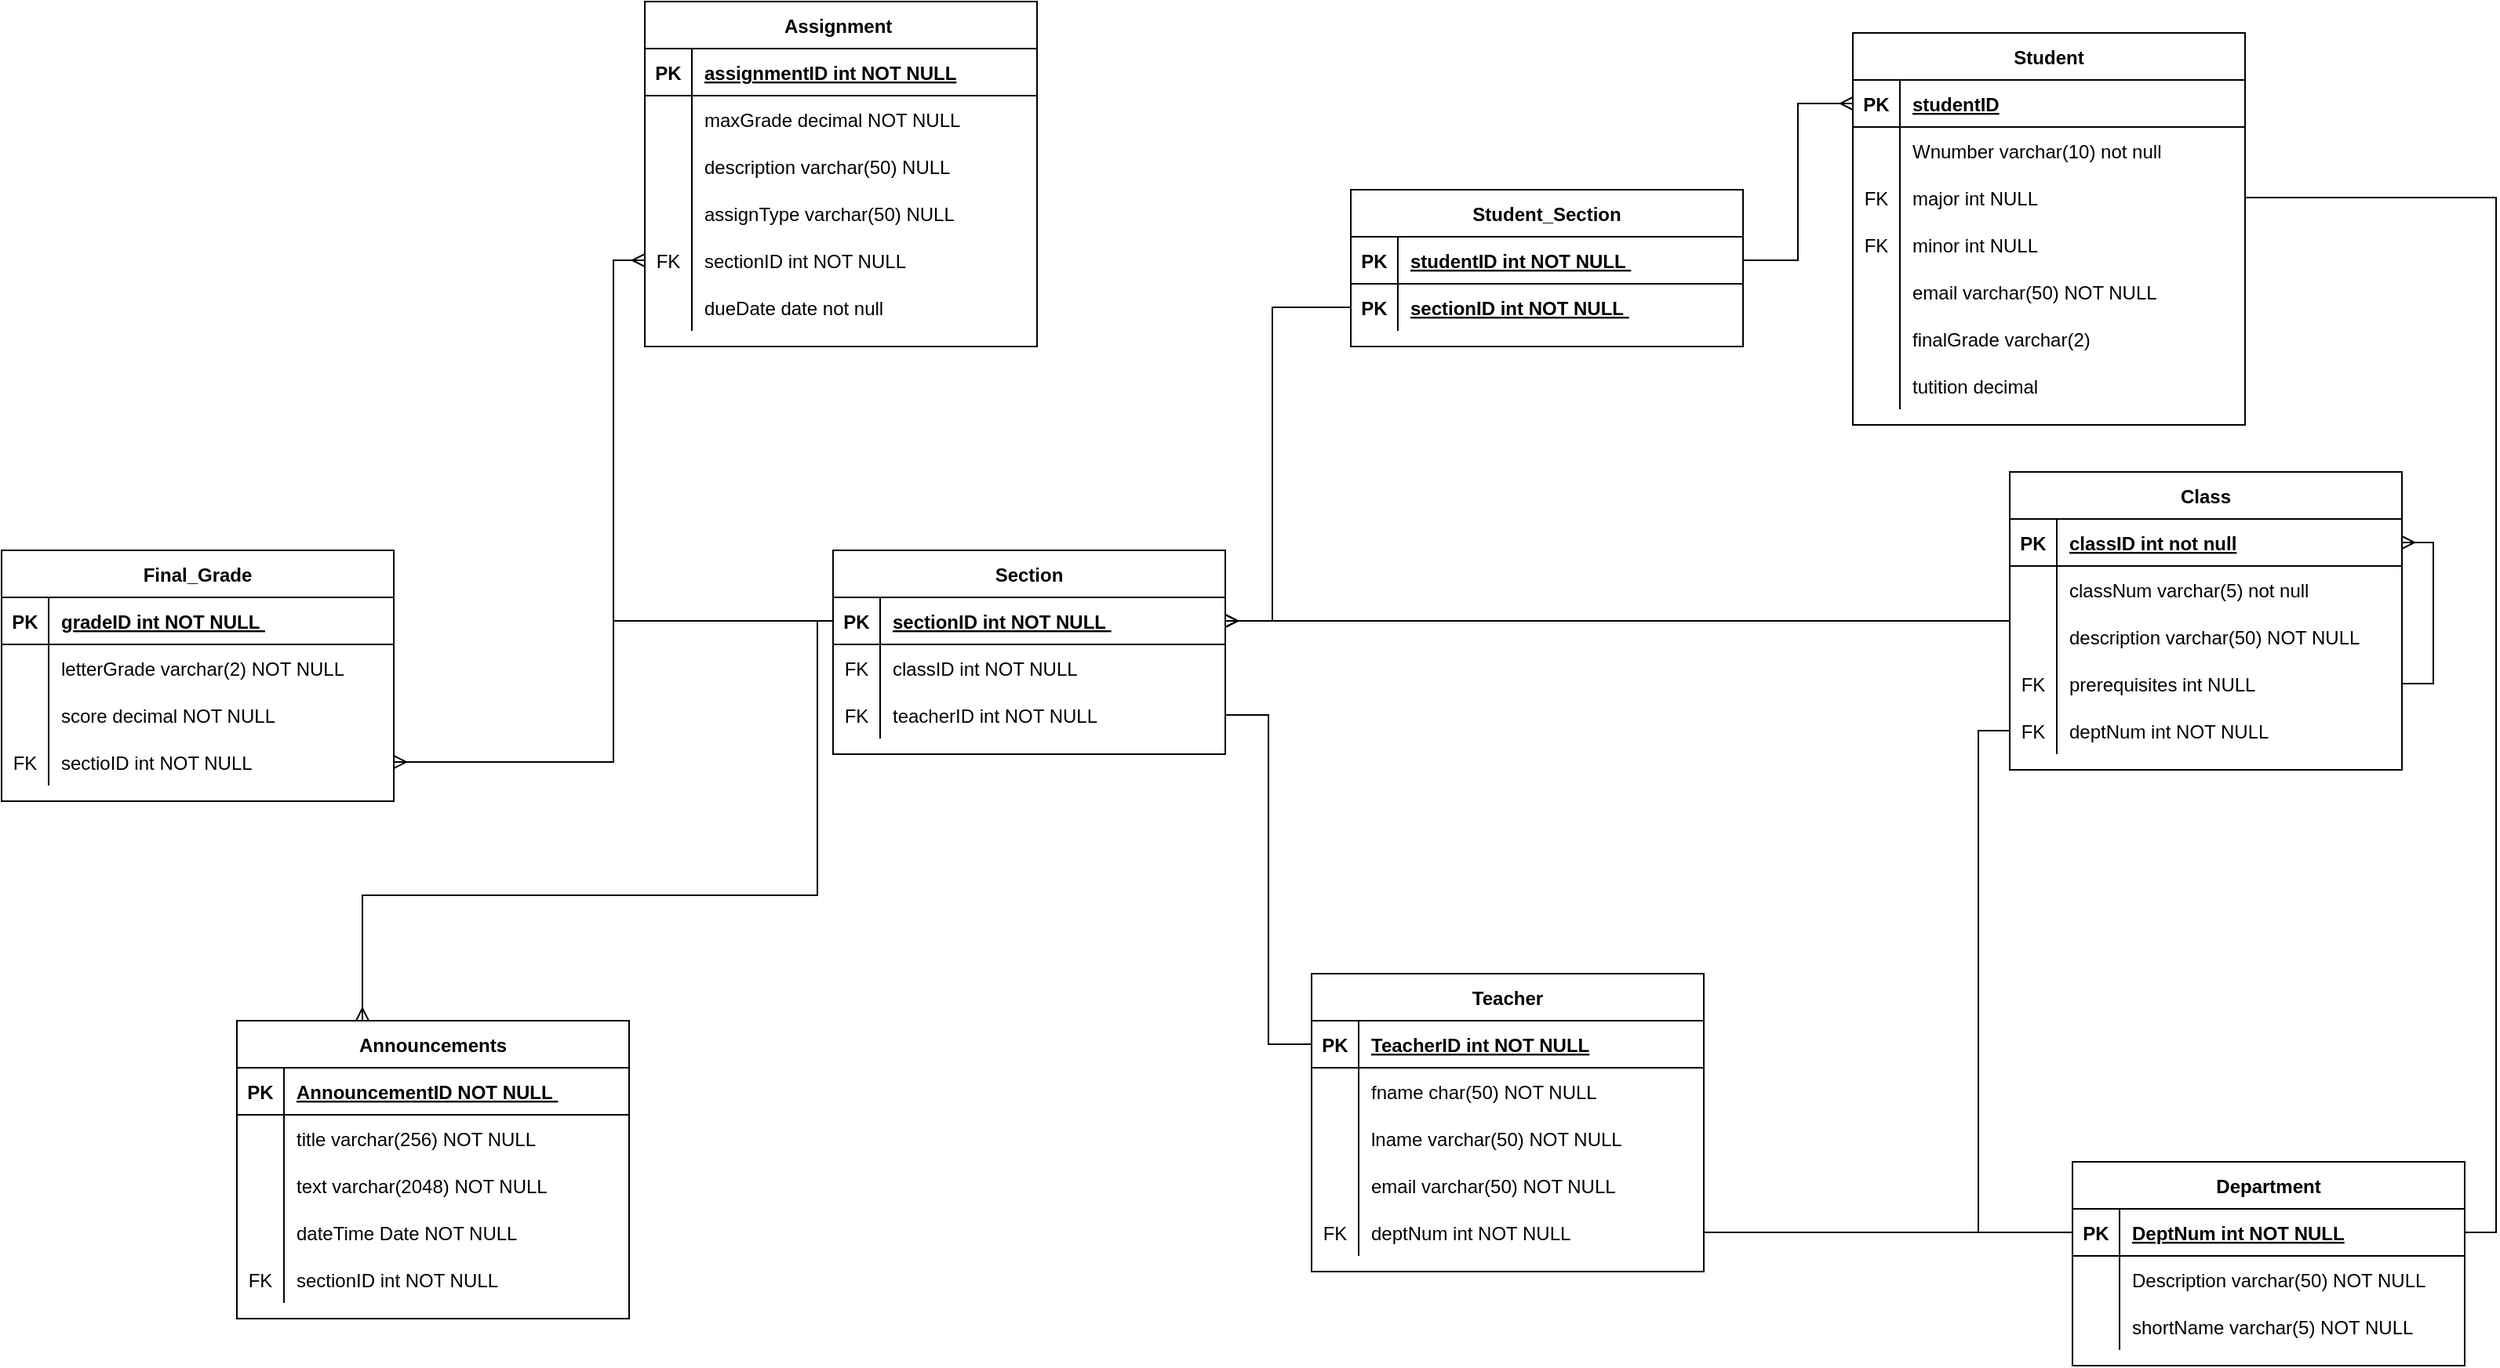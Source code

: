 <mxfile version="14.4.4" type="github">
  <diagram id="R2lEEEUBdFMjLlhIrx00" name="Page-1">
    <mxGraphModel dx="226" dy="572" grid="1" gridSize="10" guides="1" tooltips="1" connect="1" arrows="1" fold="1" page="1" pageScale="1" pageWidth="850" pageHeight="1100" math="0" shadow="0" extFonts="Permanent Marker^https://fonts.googleapis.com/css?family=Permanent+Marker">
      <root>
        <mxCell id="0" />
        <mxCell id="1" parent="0" />
        <mxCell id="C-vyLk0tnHw3VtMMgP7b-23" value="Department" style="shape=table;startSize=30;container=1;collapsible=1;childLayout=tableLayout;fixedRows=1;rowLines=0;fontStyle=1;align=center;resizeLast=1;" parent="1" vertex="1">
          <mxGeometry x="2220" y="820" width="250" height="130" as="geometry">
            <mxRectangle x="120" y="120" width="100" height="30" as="alternateBounds" />
          </mxGeometry>
        </mxCell>
        <mxCell id="C-vyLk0tnHw3VtMMgP7b-24" value="" style="shape=partialRectangle;collapsible=0;dropTarget=0;pointerEvents=0;fillColor=none;points=[[0,0.5],[1,0.5]];portConstraint=eastwest;top=0;left=0;right=0;bottom=1;" parent="C-vyLk0tnHw3VtMMgP7b-23" vertex="1">
          <mxGeometry y="30" width="250" height="30" as="geometry" />
        </mxCell>
        <mxCell id="C-vyLk0tnHw3VtMMgP7b-25" value="PK" style="shape=partialRectangle;overflow=hidden;connectable=0;fillColor=none;top=0;left=0;bottom=0;right=0;fontStyle=1;" parent="C-vyLk0tnHw3VtMMgP7b-24" vertex="1">
          <mxGeometry width="30" height="30" as="geometry" />
        </mxCell>
        <mxCell id="C-vyLk0tnHw3VtMMgP7b-26" value="DeptNum int NOT NULL " style="shape=partialRectangle;overflow=hidden;connectable=0;fillColor=none;top=0;left=0;bottom=0;right=0;align=left;spacingLeft=6;fontStyle=5;" parent="C-vyLk0tnHw3VtMMgP7b-24" vertex="1">
          <mxGeometry x="30" width="220" height="30" as="geometry" />
        </mxCell>
        <mxCell id="C-vyLk0tnHw3VtMMgP7b-27" value="" style="shape=partialRectangle;collapsible=0;dropTarget=0;pointerEvents=0;fillColor=none;points=[[0,0.5],[1,0.5]];portConstraint=eastwest;top=0;left=0;right=0;bottom=0;" parent="C-vyLk0tnHw3VtMMgP7b-23" vertex="1">
          <mxGeometry y="60" width="250" height="30" as="geometry" />
        </mxCell>
        <mxCell id="C-vyLk0tnHw3VtMMgP7b-28" value="" style="shape=partialRectangle;overflow=hidden;connectable=0;fillColor=none;top=0;left=0;bottom=0;right=0;" parent="C-vyLk0tnHw3VtMMgP7b-27" vertex="1">
          <mxGeometry width="30" height="30" as="geometry" />
        </mxCell>
        <mxCell id="C-vyLk0tnHw3VtMMgP7b-29" value="Description varchar(50) NOT NULL" style="shape=partialRectangle;overflow=hidden;connectable=0;fillColor=none;top=0;left=0;bottom=0;right=0;align=left;spacingLeft=6;" parent="C-vyLk0tnHw3VtMMgP7b-27" vertex="1">
          <mxGeometry x="30" width="220" height="30" as="geometry" />
        </mxCell>
        <mxCell id="4STDpvnYuesSIdatNJ0e-102" style="shape=partialRectangle;collapsible=0;dropTarget=0;pointerEvents=0;fillColor=none;points=[[0,0.5],[1,0.5]];portConstraint=eastwest;top=0;left=0;right=0;bottom=0;" parent="C-vyLk0tnHw3VtMMgP7b-23" vertex="1">
          <mxGeometry y="90" width="250" height="30" as="geometry" />
        </mxCell>
        <mxCell id="4STDpvnYuesSIdatNJ0e-103" style="shape=partialRectangle;overflow=hidden;connectable=0;fillColor=none;top=0;left=0;bottom=0;right=0;" parent="4STDpvnYuesSIdatNJ0e-102" vertex="1">
          <mxGeometry width="30" height="30" as="geometry" />
        </mxCell>
        <mxCell id="4STDpvnYuesSIdatNJ0e-104" value="shortName varchar(5) NOT NULL" style="shape=partialRectangle;overflow=hidden;connectable=0;fillColor=none;top=0;left=0;bottom=0;right=0;align=left;spacingLeft=6;" parent="4STDpvnYuesSIdatNJ0e-102" vertex="1">
          <mxGeometry x="30" width="220" height="30" as="geometry" />
        </mxCell>
        <mxCell id="4STDpvnYuesSIdatNJ0e-1" value="Teacher" style="shape=table;startSize=30;container=1;collapsible=1;childLayout=tableLayout;fixedRows=1;rowLines=0;fontStyle=1;align=center;resizeLast=1;" parent="1" vertex="1">
          <mxGeometry x="1735" y="700" width="250" height="190" as="geometry">
            <mxRectangle x="120" y="120" width="100" height="30" as="alternateBounds" />
          </mxGeometry>
        </mxCell>
        <mxCell id="4STDpvnYuesSIdatNJ0e-2" value="" style="shape=partialRectangle;collapsible=0;dropTarget=0;pointerEvents=0;fillColor=none;points=[[0,0.5],[1,0.5]];portConstraint=eastwest;top=0;left=0;right=0;bottom=1;" parent="4STDpvnYuesSIdatNJ0e-1" vertex="1">
          <mxGeometry y="30" width="250" height="30" as="geometry" />
        </mxCell>
        <mxCell id="4STDpvnYuesSIdatNJ0e-3" value="PK" style="shape=partialRectangle;overflow=hidden;connectable=0;fillColor=none;top=0;left=0;bottom=0;right=0;fontStyle=1;" parent="4STDpvnYuesSIdatNJ0e-2" vertex="1">
          <mxGeometry width="30" height="30" as="geometry" />
        </mxCell>
        <mxCell id="4STDpvnYuesSIdatNJ0e-4" value="TeacherID int NOT NULL " style="shape=partialRectangle;overflow=hidden;connectable=0;fillColor=none;top=0;left=0;bottom=0;right=0;align=left;spacingLeft=6;fontStyle=5;" parent="4STDpvnYuesSIdatNJ0e-2" vertex="1">
          <mxGeometry x="30" width="220" height="30" as="geometry" />
        </mxCell>
        <mxCell id="4STDpvnYuesSIdatNJ0e-5" value="" style="shape=partialRectangle;collapsible=0;dropTarget=0;pointerEvents=0;fillColor=none;points=[[0,0.5],[1,0.5]];portConstraint=eastwest;top=0;left=0;right=0;bottom=0;" parent="4STDpvnYuesSIdatNJ0e-1" vertex="1">
          <mxGeometry y="60" width="250" height="30" as="geometry" />
        </mxCell>
        <mxCell id="4STDpvnYuesSIdatNJ0e-6" value="" style="shape=partialRectangle;overflow=hidden;connectable=0;fillColor=none;top=0;left=0;bottom=0;right=0;" parent="4STDpvnYuesSIdatNJ0e-5" vertex="1">
          <mxGeometry width="30" height="30" as="geometry" />
        </mxCell>
        <mxCell id="4STDpvnYuesSIdatNJ0e-7" value="fname char(50) NOT NULL" style="shape=partialRectangle;overflow=hidden;connectable=0;fillColor=none;top=0;left=0;bottom=0;right=0;align=left;spacingLeft=6;" parent="4STDpvnYuesSIdatNJ0e-5" vertex="1">
          <mxGeometry x="30" width="220" height="30" as="geometry" />
        </mxCell>
        <mxCell id="4STDpvnYuesSIdatNJ0e-111" style="shape=partialRectangle;collapsible=0;dropTarget=0;pointerEvents=0;fillColor=none;points=[[0,0.5],[1,0.5]];portConstraint=eastwest;top=0;left=0;right=0;bottom=0;" parent="4STDpvnYuesSIdatNJ0e-1" vertex="1">
          <mxGeometry y="90" width="250" height="30" as="geometry" />
        </mxCell>
        <mxCell id="4STDpvnYuesSIdatNJ0e-112" style="shape=partialRectangle;overflow=hidden;connectable=0;fillColor=none;top=0;left=0;bottom=0;right=0;" parent="4STDpvnYuesSIdatNJ0e-111" vertex="1">
          <mxGeometry width="30" height="30" as="geometry" />
        </mxCell>
        <mxCell id="4STDpvnYuesSIdatNJ0e-113" value="lname varchar(50) NOT NULL " style="shape=partialRectangle;overflow=hidden;connectable=0;fillColor=none;top=0;left=0;bottom=0;right=0;align=left;spacingLeft=6;" parent="4STDpvnYuesSIdatNJ0e-111" vertex="1">
          <mxGeometry x="30" width="220" height="30" as="geometry" />
        </mxCell>
        <mxCell id="4STDpvnYuesSIdatNJ0e-117" style="shape=partialRectangle;collapsible=0;dropTarget=0;pointerEvents=0;fillColor=none;points=[[0,0.5],[1,0.5]];portConstraint=eastwest;top=0;left=0;right=0;bottom=0;" parent="4STDpvnYuesSIdatNJ0e-1" vertex="1">
          <mxGeometry y="120" width="250" height="30" as="geometry" />
        </mxCell>
        <mxCell id="4STDpvnYuesSIdatNJ0e-118" style="shape=partialRectangle;overflow=hidden;connectable=0;fillColor=none;top=0;left=0;bottom=0;right=0;" parent="4STDpvnYuesSIdatNJ0e-117" vertex="1">
          <mxGeometry width="30" height="30" as="geometry" />
        </mxCell>
        <mxCell id="4STDpvnYuesSIdatNJ0e-119" value="email varchar(50) NOT NULL " style="shape=partialRectangle;overflow=hidden;connectable=0;fillColor=none;top=0;left=0;bottom=0;right=0;align=left;spacingLeft=6;" parent="4STDpvnYuesSIdatNJ0e-117" vertex="1">
          <mxGeometry x="30" width="220" height="30" as="geometry" />
        </mxCell>
        <mxCell id="4STDpvnYuesSIdatNJ0e-179" style="shape=partialRectangle;collapsible=0;dropTarget=0;pointerEvents=0;fillColor=none;points=[[0,0.5],[1,0.5]];portConstraint=eastwest;top=0;left=0;right=0;bottom=0;" parent="4STDpvnYuesSIdatNJ0e-1" vertex="1">
          <mxGeometry y="150" width="250" height="30" as="geometry" />
        </mxCell>
        <mxCell id="4STDpvnYuesSIdatNJ0e-180" value="FK" style="shape=partialRectangle;overflow=hidden;connectable=0;fillColor=none;top=0;left=0;bottom=0;right=0;" parent="4STDpvnYuesSIdatNJ0e-179" vertex="1">
          <mxGeometry width="30" height="30" as="geometry" />
        </mxCell>
        <mxCell id="4STDpvnYuesSIdatNJ0e-181" value="deptNum int NOT NULL " style="shape=partialRectangle;overflow=hidden;connectable=0;fillColor=none;top=0;left=0;bottom=0;right=0;align=left;spacingLeft=6;" parent="4STDpvnYuesSIdatNJ0e-179" vertex="1">
          <mxGeometry x="30" width="220" height="30" as="geometry" />
        </mxCell>
        <mxCell id="4STDpvnYuesSIdatNJ0e-29" value="Assignment " style="shape=table;startSize=30;container=1;collapsible=1;childLayout=tableLayout;fixedRows=1;rowLines=0;fontStyle=1;align=center;resizeLast=1;" parent="1" vertex="1">
          <mxGeometry x="1310" y="80" width="250" height="220" as="geometry">
            <mxRectangle x="120" y="120" width="100" height="30" as="alternateBounds" />
          </mxGeometry>
        </mxCell>
        <mxCell id="4STDpvnYuesSIdatNJ0e-30" value="" style="shape=partialRectangle;collapsible=0;dropTarget=0;pointerEvents=0;fillColor=none;points=[[0,0.5],[1,0.5]];portConstraint=eastwest;top=0;left=0;right=0;bottom=1;" parent="4STDpvnYuesSIdatNJ0e-29" vertex="1">
          <mxGeometry y="30" width="250" height="30" as="geometry" />
        </mxCell>
        <mxCell id="4STDpvnYuesSIdatNJ0e-31" value="PK" style="shape=partialRectangle;overflow=hidden;connectable=0;fillColor=none;top=0;left=0;bottom=0;right=0;fontStyle=1;" parent="4STDpvnYuesSIdatNJ0e-30" vertex="1">
          <mxGeometry width="30" height="30" as="geometry" />
        </mxCell>
        <mxCell id="4STDpvnYuesSIdatNJ0e-32" value="assignmentID int NOT NULL " style="shape=partialRectangle;overflow=hidden;connectable=0;fillColor=none;top=0;left=0;bottom=0;right=0;align=left;spacingLeft=6;fontStyle=5;" parent="4STDpvnYuesSIdatNJ0e-30" vertex="1">
          <mxGeometry x="30" width="220" height="30" as="geometry" />
        </mxCell>
        <mxCell id="4STDpvnYuesSIdatNJ0e-33" value="" style="shape=partialRectangle;collapsible=0;dropTarget=0;pointerEvents=0;fillColor=none;points=[[0,0.5],[1,0.5]];portConstraint=eastwest;top=0;left=0;right=0;bottom=0;" parent="4STDpvnYuesSIdatNJ0e-29" vertex="1">
          <mxGeometry y="60" width="250" height="30" as="geometry" />
        </mxCell>
        <mxCell id="4STDpvnYuesSIdatNJ0e-34" value="" style="shape=partialRectangle;overflow=hidden;connectable=0;fillColor=none;top=0;left=0;bottom=0;right=0;" parent="4STDpvnYuesSIdatNJ0e-33" vertex="1">
          <mxGeometry width="30" height="30" as="geometry" />
        </mxCell>
        <mxCell id="4STDpvnYuesSIdatNJ0e-35" value="maxGrade decimal NOT NULL " style="shape=partialRectangle;overflow=hidden;connectable=0;fillColor=none;top=0;left=0;bottom=0;right=0;align=left;spacingLeft=6;" parent="4STDpvnYuesSIdatNJ0e-33" vertex="1">
          <mxGeometry x="30" width="220" height="30" as="geometry" />
        </mxCell>
        <mxCell id="4STDpvnYuesSIdatNJ0e-129" style="shape=partialRectangle;collapsible=0;dropTarget=0;pointerEvents=0;fillColor=none;points=[[0,0.5],[1,0.5]];portConstraint=eastwest;top=0;left=0;right=0;bottom=0;" parent="4STDpvnYuesSIdatNJ0e-29" vertex="1">
          <mxGeometry y="90" width="250" height="30" as="geometry" />
        </mxCell>
        <mxCell id="4STDpvnYuesSIdatNJ0e-130" style="shape=partialRectangle;overflow=hidden;connectable=0;fillColor=none;top=0;left=0;bottom=0;right=0;" parent="4STDpvnYuesSIdatNJ0e-129" vertex="1">
          <mxGeometry width="30" height="30" as="geometry" />
        </mxCell>
        <mxCell id="4STDpvnYuesSIdatNJ0e-131" value="description varchar(50) NULL " style="shape=partialRectangle;overflow=hidden;connectable=0;fillColor=none;top=0;left=0;bottom=0;right=0;align=left;spacingLeft=6;" parent="4STDpvnYuesSIdatNJ0e-129" vertex="1">
          <mxGeometry x="30" width="220" height="30" as="geometry" />
        </mxCell>
        <mxCell id="4STDpvnYuesSIdatNJ0e-132" style="shape=partialRectangle;collapsible=0;dropTarget=0;pointerEvents=0;fillColor=none;points=[[0,0.5],[1,0.5]];portConstraint=eastwest;top=0;left=0;right=0;bottom=0;" parent="4STDpvnYuesSIdatNJ0e-29" vertex="1">
          <mxGeometry y="120" width="250" height="30" as="geometry" />
        </mxCell>
        <mxCell id="4STDpvnYuesSIdatNJ0e-133" style="shape=partialRectangle;overflow=hidden;connectable=0;fillColor=none;top=0;left=0;bottom=0;right=0;" parent="4STDpvnYuesSIdatNJ0e-132" vertex="1">
          <mxGeometry width="30" height="30" as="geometry" />
        </mxCell>
        <mxCell id="4STDpvnYuesSIdatNJ0e-134" value="assignType varchar(50) NULL " style="shape=partialRectangle;overflow=hidden;connectable=0;fillColor=none;top=0;left=0;bottom=0;right=0;align=left;spacingLeft=6;" parent="4STDpvnYuesSIdatNJ0e-132" vertex="1">
          <mxGeometry x="30" width="220" height="30" as="geometry" />
        </mxCell>
        <mxCell id="4STDpvnYuesSIdatNJ0e-135" style="shape=partialRectangle;collapsible=0;dropTarget=0;pointerEvents=0;fillColor=none;points=[[0,0.5],[1,0.5]];portConstraint=eastwest;top=0;left=0;right=0;bottom=0;" parent="4STDpvnYuesSIdatNJ0e-29" vertex="1">
          <mxGeometry y="150" width="250" height="30" as="geometry" />
        </mxCell>
        <mxCell id="4STDpvnYuesSIdatNJ0e-136" value="FK" style="shape=partialRectangle;overflow=hidden;connectable=0;fillColor=none;top=0;left=0;bottom=0;right=0;" parent="4STDpvnYuesSIdatNJ0e-135" vertex="1">
          <mxGeometry width="30" height="30" as="geometry" />
        </mxCell>
        <mxCell id="4STDpvnYuesSIdatNJ0e-137" value="sectionID int NOT NULL " style="shape=partialRectangle;overflow=hidden;connectable=0;fillColor=none;top=0;left=0;bottom=0;right=0;align=left;spacingLeft=6;" parent="4STDpvnYuesSIdatNJ0e-135" vertex="1">
          <mxGeometry x="30" width="220" height="30" as="geometry" />
        </mxCell>
        <mxCell id="JnqXcpnxxHMMwUKGUDRO-2" value="" style="shape=partialRectangle;collapsible=0;dropTarget=0;pointerEvents=0;fillColor=none;top=0;left=0;bottom=0;right=0;points=[[0,0.5],[1,0.5]];portConstraint=eastwest;" vertex="1" parent="4STDpvnYuesSIdatNJ0e-29">
          <mxGeometry y="180" width="250" height="30" as="geometry" />
        </mxCell>
        <mxCell id="JnqXcpnxxHMMwUKGUDRO-3" value="" style="shape=partialRectangle;connectable=0;fillColor=none;top=0;left=0;bottom=0;right=0;editable=1;overflow=hidden;" vertex="1" parent="JnqXcpnxxHMMwUKGUDRO-2">
          <mxGeometry width="30" height="30" as="geometry" />
        </mxCell>
        <mxCell id="JnqXcpnxxHMMwUKGUDRO-4" value="dueDate date not null" style="shape=partialRectangle;connectable=0;fillColor=none;top=0;left=0;bottom=0;right=0;align=left;spacingLeft=6;overflow=hidden;" vertex="1" parent="JnqXcpnxxHMMwUKGUDRO-2">
          <mxGeometry x="30" width="220" height="30" as="geometry" />
        </mxCell>
        <mxCell id="4STDpvnYuesSIdatNJ0e-43" value="Final_Grade" style="shape=table;startSize=30;container=1;collapsible=1;childLayout=tableLayout;fixedRows=1;rowLines=0;fontStyle=1;align=center;resizeLast=1;" parent="1" vertex="1">
          <mxGeometry x="900" y="430" width="250" height="160" as="geometry">
            <mxRectangle x="120" y="120" width="100" height="30" as="alternateBounds" />
          </mxGeometry>
        </mxCell>
        <mxCell id="4STDpvnYuesSIdatNJ0e-44" value="" style="shape=partialRectangle;collapsible=0;dropTarget=0;pointerEvents=0;fillColor=none;points=[[0,0.5],[1,0.5]];portConstraint=eastwest;top=0;left=0;right=0;bottom=1;" parent="4STDpvnYuesSIdatNJ0e-43" vertex="1">
          <mxGeometry y="30" width="250" height="30" as="geometry" />
        </mxCell>
        <mxCell id="4STDpvnYuesSIdatNJ0e-45" value="PK" style="shape=partialRectangle;overflow=hidden;connectable=0;fillColor=none;top=0;left=0;bottom=0;right=0;fontStyle=1;" parent="4STDpvnYuesSIdatNJ0e-44" vertex="1">
          <mxGeometry width="30" height="30" as="geometry" />
        </mxCell>
        <mxCell id="4STDpvnYuesSIdatNJ0e-46" value="gradeID int NOT NULL " style="shape=partialRectangle;overflow=hidden;connectable=0;fillColor=none;top=0;left=0;bottom=0;right=0;align=left;spacingLeft=6;fontStyle=5;" parent="4STDpvnYuesSIdatNJ0e-44" vertex="1">
          <mxGeometry x="30" width="220" height="30" as="geometry" />
        </mxCell>
        <mxCell id="4STDpvnYuesSIdatNJ0e-47" value="" style="shape=partialRectangle;collapsible=0;dropTarget=0;pointerEvents=0;fillColor=none;points=[[0,0.5],[1,0.5]];portConstraint=eastwest;top=0;left=0;right=0;bottom=0;" parent="4STDpvnYuesSIdatNJ0e-43" vertex="1">
          <mxGeometry y="60" width="250" height="30" as="geometry" />
        </mxCell>
        <mxCell id="4STDpvnYuesSIdatNJ0e-48" value="" style="shape=partialRectangle;overflow=hidden;connectable=0;fillColor=none;top=0;left=0;bottom=0;right=0;" parent="4STDpvnYuesSIdatNJ0e-47" vertex="1">
          <mxGeometry width="30" height="30" as="geometry" />
        </mxCell>
        <mxCell id="4STDpvnYuesSIdatNJ0e-49" value="letterGrade varchar(2) NOT NULL " style="shape=partialRectangle;overflow=hidden;connectable=0;fillColor=none;top=0;left=0;bottom=0;right=0;align=left;spacingLeft=6;" parent="4STDpvnYuesSIdatNJ0e-47" vertex="1">
          <mxGeometry x="30" width="220" height="30" as="geometry" />
        </mxCell>
        <mxCell id="4STDpvnYuesSIdatNJ0e-144" style="shape=partialRectangle;collapsible=0;dropTarget=0;pointerEvents=0;fillColor=none;points=[[0,0.5],[1,0.5]];portConstraint=eastwest;top=0;left=0;right=0;bottom=0;" parent="4STDpvnYuesSIdatNJ0e-43" vertex="1">
          <mxGeometry y="90" width="250" height="30" as="geometry" />
        </mxCell>
        <mxCell id="4STDpvnYuesSIdatNJ0e-145" style="shape=partialRectangle;overflow=hidden;connectable=0;fillColor=none;top=0;left=0;bottom=0;right=0;" parent="4STDpvnYuesSIdatNJ0e-144" vertex="1">
          <mxGeometry width="30" height="30" as="geometry" />
        </mxCell>
        <mxCell id="4STDpvnYuesSIdatNJ0e-146" value="score decimal NOT NULL  " style="shape=partialRectangle;overflow=hidden;connectable=0;fillColor=none;top=0;left=0;bottom=0;right=0;align=left;spacingLeft=6;" parent="4STDpvnYuesSIdatNJ0e-144" vertex="1">
          <mxGeometry x="30" width="220" height="30" as="geometry" />
        </mxCell>
        <mxCell id="4STDpvnYuesSIdatNJ0e-147" style="shape=partialRectangle;collapsible=0;dropTarget=0;pointerEvents=0;fillColor=none;points=[[0,0.5],[1,0.5]];portConstraint=eastwest;top=0;left=0;right=0;bottom=0;" parent="4STDpvnYuesSIdatNJ0e-43" vertex="1">
          <mxGeometry y="120" width="250" height="30" as="geometry" />
        </mxCell>
        <mxCell id="4STDpvnYuesSIdatNJ0e-148" value="FK" style="shape=partialRectangle;overflow=hidden;connectable=0;fillColor=none;top=0;left=0;bottom=0;right=0;" parent="4STDpvnYuesSIdatNJ0e-147" vertex="1">
          <mxGeometry width="30" height="30" as="geometry" />
        </mxCell>
        <mxCell id="4STDpvnYuesSIdatNJ0e-149" value="sectioID int NOT NULL " style="shape=partialRectangle;overflow=hidden;connectable=0;fillColor=none;top=0;left=0;bottom=0;right=0;align=left;spacingLeft=6;" parent="4STDpvnYuesSIdatNJ0e-147" vertex="1">
          <mxGeometry x="30" width="220" height="30" as="geometry" />
        </mxCell>
        <mxCell id="4STDpvnYuesSIdatNJ0e-50" value="Student" style="shape=table;startSize=30;container=1;collapsible=1;childLayout=tableLayout;fixedRows=1;rowLines=0;fontStyle=1;align=center;resizeLast=1;" parent="1" vertex="1">
          <mxGeometry x="2080" y="100" width="250" height="250" as="geometry">
            <mxRectangle x="120" y="120" width="100" height="30" as="alternateBounds" />
          </mxGeometry>
        </mxCell>
        <mxCell id="4STDpvnYuesSIdatNJ0e-51" value="" style="shape=partialRectangle;collapsible=0;dropTarget=0;pointerEvents=0;fillColor=none;points=[[0,0.5],[1,0.5]];portConstraint=eastwest;top=0;left=0;right=0;bottom=1;" parent="4STDpvnYuesSIdatNJ0e-50" vertex="1">
          <mxGeometry y="30" width="250" height="30" as="geometry" />
        </mxCell>
        <mxCell id="4STDpvnYuesSIdatNJ0e-52" value="PK" style="shape=partialRectangle;overflow=hidden;connectable=0;fillColor=none;top=0;left=0;bottom=0;right=0;fontStyle=1;" parent="4STDpvnYuesSIdatNJ0e-51" vertex="1">
          <mxGeometry width="30" height="30" as="geometry" />
        </mxCell>
        <mxCell id="4STDpvnYuesSIdatNJ0e-53" value="studentID" style="shape=partialRectangle;overflow=hidden;connectable=0;fillColor=none;top=0;left=0;bottom=0;right=0;align=left;spacingLeft=6;fontStyle=5;" parent="4STDpvnYuesSIdatNJ0e-51" vertex="1">
          <mxGeometry x="30" width="220" height="30" as="geometry" />
        </mxCell>
        <mxCell id="K5pF1TaF1zu6h_JcugfK-5" value="" style="shape=partialRectangle;collapsible=0;dropTarget=0;pointerEvents=0;fillColor=none;top=0;left=0;bottom=0;right=0;points=[[0,0.5],[1,0.5]];portConstraint=eastwest;" parent="4STDpvnYuesSIdatNJ0e-50" vertex="1">
          <mxGeometry y="60" width="250" height="30" as="geometry" />
        </mxCell>
        <mxCell id="K5pF1TaF1zu6h_JcugfK-6" value="" style="shape=partialRectangle;connectable=0;fillColor=none;top=0;left=0;bottom=0;right=0;editable=1;overflow=hidden;" parent="K5pF1TaF1zu6h_JcugfK-5" vertex="1">
          <mxGeometry width="30" height="30" as="geometry" />
        </mxCell>
        <mxCell id="K5pF1TaF1zu6h_JcugfK-7" value="Wnumber varchar(10) not null" style="shape=partialRectangle;connectable=0;fillColor=none;top=0;left=0;bottom=0;right=0;align=left;spacingLeft=6;overflow=hidden;" parent="K5pF1TaF1zu6h_JcugfK-5" vertex="1">
          <mxGeometry x="30" width="220" height="30" as="geometry" />
        </mxCell>
        <mxCell id="4STDpvnYuesSIdatNJ0e-54" value="" style="shape=partialRectangle;collapsible=0;dropTarget=0;pointerEvents=0;fillColor=none;points=[[0,0.5],[1,0.5]];portConstraint=eastwest;top=0;left=0;right=0;bottom=0;" parent="4STDpvnYuesSIdatNJ0e-50" vertex="1">
          <mxGeometry y="90" width="250" height="30" as="geometry" />
        </mxCell>
        <mxCell id="4STDpvnYuesSIdatNJ0e-55" value="FK" style="shape=partialRectangle;overflow=hidden;connectable=0;fillColor=none;top=0;left=0;bottom=0;right=0;" parent="4STDpvnYuesSIdatNJ0e-54" vertex="1">
          <mxGeometry width="30" height="30" as="geometry" />
        </mxCell>
        <mxCell id="4STDpvnYuesSIdatNJ0e-56" value="major int NULL" style="shape=partialRectangle;overflow=hidden;connectable=0;fillColor=none;top=0;left=0;bottom=0;right=0;align=left;spacingLeft=6;" parent="4STDpvnYuesSIdatNJ0e-54" vertex="1">
          <mxGeometry x="30" width="220" height="30" as="geometry" />
        </mxCell>
        <mxCell id="4STDpvnYuesSIdatNJ0e-108" style="shape=partialRectangle;collapsible=0;dropTarget=0;pointerEvents=0;fillColor=none;points=[[0,0.5],[1,0.5]];portConstraint=eastwest;top=0;left=0;right=0;bottom=0;" parent="4STDpvnYuesSIdatNJ0e-50" vertex="1">
          <mxGeometry y="120" width="250" height="30" as="geometry" />
        </mxCell>
        <mxCell id="4STDpvnYuesSIdatNJ0e-109" value="FK" style="shape=partialRectangle;overflow=hidden;connectable=0;fillColor=none;top=0;left=0;bottom=0;right=0;" parent="4STDpvnYuesSIdatNJ0e-108" vertex="1">
          <mxGeometry width="30" height="30" as="geometry" />
        </mxCell>
        <mxCell id="4STDpvnYuesSIdatNJ0e-110" value="minor int NULL" style="shape=partialRectangle;overflow=hidden;connectable=0;fillColor=none;top=0;left=0;bottom=0;right=0;align=left;spacingLeft=6;" parent="4STDpvnYuesSIdatNJ0e-108" vertex="1">
          <mxGeometry x="30" width="220" height="30" as="geometry" />
        </mxCell>
        <mxCell id="4STDpvnYuesSIdatNJ0e-114" style="shape=partialRectangle;collapsible=0;dropTarget=0;pointerEvents=0;fillColor=none;points=[[0,0.5],[1,0.5]];portConstraint=eastwest;top=0;left=0;right=0;bottom=0;" parent="4STDpvnYuesSIdatNJ0e-50" vertex="1">
          <mxGeometry y="150" width="250" height="30" as="geometry" />
        </mxCell>
        <mxCell id="4STDpvnYuesSIdatNJ0e-115" style="shape=partialRectangle;overflow=hidden;connectable=0;fillColor=none;top=0;left=0;bottom=0;right=0;" parent="4STDpvnYuesSIdatNJ0e-114" vertex="1">
          <mxGeometry width="30" height="30" as="geometry" />
        </mxCell>
        <mxCell id="4STDpvnYuesSIdatNJ0e-116" value="email varchar(50) NOT NULL " style="shape=partialRectangle;overflow=hidden;connectable=0;fillColor=none;top=0;left=0;bottom=0;right=0;align=left;spacingLeft=6;" parent="4STDpvnYuesSIdatNJ0e-114" vertex="1">
          <mxGeometry x="30" width="220" height="30" as="geometry" />
        </mxCell>
        <mxCell id="K5pF1TaF1zu6h_JcugfK-2" value="" style="shape=partialRectangle;collapsible=0;dropTarget=0;pointerEvents=0;fillColor=none;top=0;left=0;bottom=0;right=0;points=[[0,0.5],[1,0.5]];portConstraint=eastwest;" parent="4STDpvnYuesSIdatNJ0e-50" vertex="1">
          <mxGeometry y="180" width="250" height="30" as="geometry" />
        </mxCell>
        <mxCell id="K5pF1TaF1zu6h_JcugfK-3" value="" style="shape=partialRectangle;connectable=0;fillColor=none;top=0;left=0;bottom=0;right=0;editable=1;overflow=hidden;" parent="K5pF1TaF1zu6h_JcugfK-2" vertex="1">
          <mxGeometry width="30" height="30" as="geometry" />
        </mxCell>
        <mxCell id="K5pF1TaF1zu6h_JcugfK-4" value="finalGrade varchar(2)" style="shape=partialRectangle;connectable=0;fillColor=none;top=0;left=0;bottom=0;right=0;align=left;spacingLeft=6;overflow=hidden;" parent="K5pF1TaF1zu6h_JcugfK-2" vertex="1">
          <mxGeometry x="30" width="220" height="30" as="geometry" />
        </mxCell>
        <mxCell id="K5pF1TaF1zu6h_JcugfK-8" value="" style="shape=partialRectangle;collapsible=0;dropTarget=0;pointerEvents=0;fillColor=none;top=0;left=0;bottom=0;right=0;points=[[0,0.5],[1,0.5]];portConstraint=eastwest;" parent="4STDpvnYuesSIdatNJ0e-50" vertex="1">
          <mxGeometry y="210" width="250" height="30" as="geometry" />
        </mxCell>
        <mxCell id="K5pF1TaF1zu6h_JcugfK-9" value="" style="shape=partialRectangle;connectable=0;fillColor=none;top=0;left=0;bottom=0;right=0;editable=1;overflow=hidden;" parent="K5pF1TaF1zu6h_JcugfK-8" vertex="1">
          <mxGeometry width="30" height="30" as="geometry" />
        </mxCell>
        <mxCell id="K5pF1TaF1zu6h_JcugfK-10" value="tutition decimal" style="shape=partialRectangle;connectable=0;fillColor=none;top=0;left=0;bottom=0;right=0;align=left;spacingLeft=6;overflow=hidden;" parent="K5pF1TaF1zu6h_JcugfK-8" vertex="1">
          <mxGeometry x="30" width="220" height="30" as="geometry" />
        </mxCell>
        <mxCell id="4STDpvnYuesSIdatNJ0e-57" value="Class" style="shape=table;startSize=30;container=1;collapsible=1;childLayout=tableLayout;fixedRows=1;rowLines=0;fontStyle=1;align=center;resizeLast=1;" parent="1" vertex="1">
          <mxGeometry x="2180" y="380" width="250" height="190" as="geometry">
            <mxRectangle x="120" y="120" width="100" height="30" as="alternateBounds" />
          </mxGeometry>
        </mxCell>
        <mxCell id="4STDpvnYuesSIdatNJ0e-58" value="" style="shape=partialRectangle;collapsible=0;dropTarget=0;pointerEvents=0;fillColor=none;points=[[0,0.5],[1,0.5]];portConstraint=eastwest;top=0;left=0;right=0;bottom=1;" parent="4STDpvnYuesSIdatNJ0e-57" vertex="1">
          <mxGeometry y="30" width="250" height="30" as="geometry" />
        </mxCell>
        <mxCell id="4STDpvnYuesSIdatNJ0e-59" value="PK" style="shape=partialRectangle;overflow=hidden;connectable=0;fillColor=none;top=0;left=0;bottom=0;right=0;fontStyle=1;" parent="4STDpvnYuesSIdatNJ0e-58" vertex="1">
          <mxGeometry width="30" height="30" as="geometry" />
        </mxCell>
        <mxCell id="4STDpvnYuesSIdatNJ0e-60" value="classID int not null" style="shape=partialRectangle;overflow=hidden;connectable=0;fillColor=none;top=0;left=0;bottom=0;right=0;align=left;spacingLeft=6;fontStyle=5;" parent="4STDpvnYuesSIdatNJ0e-58" vertex="1">
          <mxGeometry x="30" width="220" height="30" as="geometry" />
        </mxCell>
        <mxCell id="K5pF1TaF1zu6h_JcugfK-11" value="" style="shape=partialRectangle;collapsible=0;dropTarget=0;pointerEvents=0;fillColor=none;top=0;left=0;bottom=0;right=0;points=[[0,0.5],[1,0.5]];portConstraint=eastwest;" parent="4STDpvnYuesSIdatNJ0e-57" vertex="1">
          <mxGeometry y="60" width="250" height="30" as="geometry" />
        </mxCell>
        <mxCell id="K5pF1TaF1zu6h_JcugfK-12" value="" style="shape=partialRectangle;connectable=0;fillColor=none;top=0;left=0;bottom=0;right=0;editable=1;overflow=hidden;" parent="K5pF1TaF1zu6h_JcugfK-11" vertex="1">
          <mxGeometry width="30" height="30" as="geometry" />
        </mxCell>
        <mxCell id="K5pF1TaF1zu6h_JcugfK-13" value="classNum varchar(5) not null" style="shape=partialRectangle;connectable=0;fillColor=none;top=0;left=0;bottom=0;right=0;align=left;spacingLeft=6;overflow=hidden;" parent="K5pF1TaF1zu6h_JcugfK-11" vertex="1">
          <mxGeometry x="30" width="220" height="30" as="geometry" />
        </mxCell>
        <mxCell id="4STDpvnYuesSIdatNJ0e-61" value="" style="shape=partialRectangle;collapsible=0;dropTarget=0;pointerEvents=0;fillColor=none;points=[[0,0.5],[1,0.5]];portConstraint=eastwest;top=0;left=0;right=0;bottom=0;" parent="4STDpvnYuesSIdatNJ0e-57" vertex="1">
          <mxGeometry y="90" width="250" height="30" as="geometry" />
        </mxCell>
        <mxCell id="4STDpvnYuesSIdatNJ0e-62" value="" style="shape=partialRectangle;overflow=hidden;connectable=0;fillColor=none;top=0;left=0;bottom=0;right=0;" parent="4STDpvnYuesSIdatNJ0e-61" vertex="1">
          <mxGeometry width="30" height="30" as="geometry" />
        </mxCell>
        <mxCell id="4STDpvnYuesSIdatNJ0e-63" value="description varchar(50) NOT NULL" style="shape=partialRectangle;overflow=hidden;connectable=0;fillColor=none;top=0;left=0;bottom=0;right=0;align=left;spacingLeft=6;" parent="4STDpvnYuesSIdatNJ0e-61" vertex="1">
          <mxGeometry x="30" width="220" height="30" as="geometry" />
        </mxCell>
        <mxCell id="4STDpvnYuesSIdatNJ0e-194" style="edgeStyle=orthogonalEdgeStyle;rounded=0;orthogonalLoop=1;jettySize=auto;html=1;exitX=1;exitY=0.5;exitDx=0;exitDy=0;entryX=1;entryY=0.5;entryDx=0;entryDy=0;startArrow=none;startFill=0;endArrow=ERmany;endFill=0;" parent="4STDpvnYuesSIdatNJ0e-57" source="4STDpvnYuesSIdatNJ0e-105" target="4STDpvnYuesSIdatNJ0e-58" edge="1">
          <mxGeometry relative="1" as="geometry" />
        </mxCell>
        <mxCell id="4STDpvnYuesSIdatNJ0e-105" style="shape=partialRectangle;collapsible=0;dropTarget=0;pointerEvents=0;fillColor=none;points=[[0,0.5],[1,0.5]];portConstraint=eastwest;top=0;left=0;right=0;bottom=0;" parent="4STDpvnYuesSIdatNJ0e-57" vertex="1">
          <mxGeometry y="120" width="250" height="30" as="geometry" />
        </mxCell>
        <mxCell id="4STDpvnYuesSIdatNJ0e-106" value="FK" style="shape=partialRectangle;overflow=hidden;connectable=0;fillColor=none;top=0;left=0;bottom=0;right=0;" parent="4STDpvnYuesSIdatNJ0e-105" vertex="1">
          <mxGeometry width="30" height="30" as="geometry" />
        </mxCell>
        <mxCell id="4STDpvnYuesSIdatNJ0e-107" value="prerequisites int NULL" style="shape=partialRectangle;overflow=hidden;connectable=0;fillColor=none;top=0;left=0;bottom=0;right=0;align=left;spacingLeft=6;" parent="4STDpvnYuesSIdatNJ0e-105" vertex="1">
          <mxGeometry x="30" width="220" height="30" as="geometry" />
        </mxCell>
        <mxCell id="4STDpvnYuesSIdatNJ0e-183" style="shape=partialRectangle;collapsible=0;dropTarget=0;pointerEvents=0;fillColor=none;points=[[0,0.5],[1,0.5]];portConstraint=eastwest;top=0;left=0;right=0;bottom=0;" parent="4STDpvnYuesSIdatNJ0e-57" vertex="1">
          <mxGeometry y="150" width="250" height="30" as="geometry" />
        </mxCell>
        <mxCell id="4STDpvnYuesSIdatNJ0e-184" value="FK" style="shape=partialRectangle;overflow=hidden;connectable=0;fillColor=none;top=0;left=0;bottom=0;right=0;" parent="4STDpvnYuesSIdatNJ0e-183" vertex="1">
          <mxGeometry width="30" height="30" as="geometry" />
        </mxCell>
        <mxCell id="4STDpvnYuesSIdatNJ0e-185" value="deptNum int NOT NULL " style="shape=partialRectangle;overflow=hidden;connectable=0;fillColor=none;top=0;left=0;bottom=0;right=0;align=left;spacingLeft=6;" parent="4STDpvnYuesSIdatNJ0e-183" vertex="1">
          <mxGeometry x="30" width="220" height="30" as="geometry" />
        </mxCell>
        <mxCell id="4STDpvnYuesSIdatNJ0e-64" value="Student_Section" style="shape=table;startSize=30;container=1;collapsible=1;childLayout=tableLayout;fixedRows=1;rowLines=0;fontStyle=1;align=center;resizeLast=1;" parent="1" vertex="1">
          <mxGeometry x="1760" y="200" width="250" height="100" as="geometry">
            <mxRectangle x="120" y="120" width="100" height="30" as="alternateBounds" />
          </mxGeometry>
        </mxCell>
        <mxCell id="4STDpvnYuesSIdatNJ0e-65" value="" style="shape=partialRectangle;collapsible=0;dropTarget=0;pointerEvents=0;fillColor=none;points=[[0,0.5],[1,0.5]];portConstraint=eastwest;top=0;left=0;right=0;bottom=1;" parent="4STDpvnYuesSIdatNJ0e-64" vertex="1">
          <mxGeometry y="30" width="250" height="30" as="geometry" />
        </mxCell>
        <mxCell id="4STDpvnYuesSIdatNJ0e-66" value="PK" style="shape=partialRectangle;overflow=hidden;connectable=0;fillColor=none;top=0;left=0;bottom=0;right=0;fontStyle=1;" parent="4STDpvnYuesSIdatNJ0e-65" vertex="1">
          <mxGeometry width="30" height="30" as="geometry" />
        </mxCell>
        <mxCell id="4STDpvnYuesSIdatNJ0e-67" value="studentID int NOT NULL " style="shape=partialRectangle;overflow=hidden;connectable=0;fillColor=none;top=0;left=0;bottom=0;right=0;align=left;spacingLeft=6;fontStyle=5;" parent="4STDpvnYuesSIdatNJ0e-65" vertex="1">
          <mxGeometry x="30" width="220" height="30" as="geometry" />
        </mxCell>
        <mxCell id="4STDpvnYuesSIdatNJ0e-68" value="" style="shape=partialRectangle;collapsible=0;dropTarget=0;pointerEvents=0;fillColor=none;points=[[0,0.5],[1,0.5]];portConstraint=eastwest;top=0;left=0;right=0;bottom=0;" parent="4STDpvnYuesSIdatNJ0e-64" vertex="1">
          <mxGeometry y="60" width="250" height="30" as="geometry" />
        </mxCell>
        <mxCell id="4STDpvnYuesSIdatNJ0e-69" value="PK" style="shape=partialRectangle;overflow=hidden;connectable=0;fillColor=none;top=0;left=0;bottom=0;right=0;fontStyle=1" parent="4STDpvnYuesSIdatNJ0e-68" vertex="1">
          <mxGeometry width="30" height="30" as="geometry" />
        </mxCell>
        <mxCell id="4STDpvnYuesSIdatNJ0e-70" value="sectionID int NOT NULL " style="shape=partialRectangle;overflow=hidden;connectable=0;fillColor=none;top=0;left=0;bottom=0;right=0;align=left;spacingLeft=6;fontStyle=5" parent="4STDpvnYuesSIdatNJ0e-68" vertex="1">
          <mxGeometry x="30" width="220" height="30" as="geometry" />
        </mxCell>
        <mxCell id="4STDpvnYuesSIdatNJ0e-71" value="Announcements" style="shape=table;startSize=30;container=1;collapsible=1;childLayout=tableLayout;fixedRows=1;rowLines=0;fontStyle=1;align=center;resizeLast=1;" parent="1" vertex="1">
          <mxGeometry x="1050" y="730" width="250" height="190" as="geometry">
            <mxRectangle x="120" y="120" width="100" height="30" as="alternateBounds" />
          </mxGeometry>
        </mxCell>
        <mxCell id="4STDpvnYuesSIdatNJ0e-72" value="" style="shape=partialRectangle;collapsible=0;dropTarget=0;pointerEvents=0;fillColor=none;points=[[0,0.5],[1,0.5]];portConstraint=eastwest;top=0;left=0;right=0;bottom=1;" parent="4STDpvnYuesSIdatNJ0e-71" vertex="1">
          <mxGeometry y="30" width="250" height="30" as="geometry" />
        </mxCell>
        <mxCell id="4STDpvnYuesSIdatNJ0e-73" value="PK" style="shape=partialRectangle;overflow=hidden;connectable=0;fillColor=none;top=0;left=0;bottom=0;right=0;fontStyle=1;" parent="4STDpvnYuesSIdatNJ0e-72" vertex="1">
          <mxGeometry width="30" height="30" as="geometry" />
        </mxCell>
        <mxCell id="4STDpvnYuesSIdatNJ0e-74" value="AnnouncementID NOT NULL " style="shape=partialRectangle;overflow=hidden;connectable=0;fillColor=none;top=0;left=0;bottom=0;right=0;align=left;spacingLeft=6;fontStyle=5;" parent="4STDpvnYuesSIdatNJ0e-72" vertex="1">
          <mxGeometry x="30" width="220" height="30" as="geometry" />
        </mxCell>
        <mxCell id="4STDpvnYuesSIdatNJ0e-75" value="" style="shape=partialRectangle;collapsible=0;dropTarget=0;pointerEvents=0;fillColor=none;points=[[0,0.5],[1,0.5]];portConstraint=eastwest;top=0;left=0;right=0;bottom=0;" parent="4STDpvnYuesSIdatNJ0e-71" vertex="1">
          <mxGeometry y="60" width="250" height="30" as="geometry" />
        </mxCell>
        <mxCell id="4STDpvnYuesSIdatNJ0e-76" value="" style="shape=partialRectangle;overflow=hidden;connectable=0;fillColor=none;top=0;left=0;bottom=0;right=0;fontStyle=0" parent="4STDpvnYuesSIdatNJ0e-75" vertex="1">
          <mxGeometry width="30" height="30" as="geometry" />
        </mxCell>
        <mxCell id="4STDpvnYuesSIdatNJ0e-77" value="title varchar(256) NOT NULL" style="shape=partialRectangle;overflow=hidden;connectable=0;fillColor=none;top=0;left=0;bottom=0;right=0;align=left;spacingLeft=6;fontStyle=0" parent="4STDpvnYuesSIdatNJ0e-75" vertex="1">
          <mxGeometry x="30" width="220" height="30" as="geometry" />
        </mxCell>
        <mxCell id="_u2rtnLdmz2OfEQxFqcO-5" value="" style="shape=partialRectangle;collapsible=0;dropTarget=0;pointerEvents=0;fillColor=none;points=[[0,0.5],[1,0.5]];portConstraint=eastwest;top=0;left=0;right=0;bottom=0;" parent="4STDpvnYuesSIdatNJ0e-71" vertex="1">
          <mxGeometry y="90" width="250" height="30" as="geometry" />
        </mxCell>
        <mxCell id="_u2rtnLdmz2OfEQxFqcO-6" value="" style="shape=partialRectangle;overflow=hidden;connectable=0;fillColor=none;top=0;left=0;bottom=0;right=0;fontStyle=0" parent="_u2rtnLdmz2OfEQxFqcO-5" vertex="1">
          <mxGeometry width="30" height="30" as="geometry" />
        </mxCell>
        <mxCell id="_u2rtnLdmz2OfEQxFqcO-7" value="text varchar(2048) NOT NULL" style="shape=partialRectangle;overflow=hidden;connectable=0;fillColor=none;top=0;left=0;bottom=0;right=0;align=left;spacingLeft=6;fontStyle=0" parent="_u2rtnLdmz2OfEQxFqcO-5" vertex="1">
          <mxGeometry x="30" width="220" height="30" as="geometry" />
        </mxCell>
        <mxCell id="_u2rtnLdmz2OfEQxFqcO-8" value="" style="shape=partialRectangle;collapsible=0;dropTarget=0;pointerEvents=0;fillColor=none;points=[[0,0.5],[1,0.5]];portConstraint=eastwest;top=0;left=0;right=0;bottom=0;" parent="4STDpvnYuesSIdatNJ0e-71" vertex="1">
          <mxGeometry y="120" width="250" height="30" as="geometry" />
        </mxCell>
        <mxCell id="_u2rtnLdmz2OfEQxFqcO-9" value="" style="shape=partialRectangle;overflow=hidden;connectable=0;fillColor=none;top=0;left=0;bottom=0;right=0;fontStyle=0" parent="_u2rtnLdmz2OfEQxFqcO-8" vertex="1">
          <mxGeometry width="30" height="30" as="geometry" />
        </mxCell>
        <mxCell id="_u2rtnLdmz2OfEQxFqcO-10" value="dateTime Date NOT NULL" style="shape=partialRectangle;overflow=hidden;connectable=0;fillColor=none;top=0;left=0;bottom=0;right=0;align=left;spacingLeft=6;fontStyle=0" parent="_u2rtnLdmz2OfEQxFqcO-8" vertex="1">
          <mxGeometry x="30" width="220" height="30" as="geometry" />
        </mxCell>
        <mxCell id="_u2rtnLdmz2OfEQxFqcO-2" value="" style="shape=partialRectangle;collapsible=0;dropTarget=0;pointerEvents=0;fillColor=none;points=[[0,0.5],[1,0.5]];portConstraint=eastwest;top=0;left=0;right=0;bottom=0;" parent="4STDpvnYuesSIdatNJ0e-71" vertex="1">
          <mxGeometry y="150" width="250" height="30" as="geometry" />
        </mxCell>
        <mxCell id="_u2rtnLdmz2OfEQxFqcO-3" value="FK" style="shape=partialRectangle;overflow=hidden;connectable=0;fillColor=none;top=0;left=0;bottom=0;right=0;fontStyle=0" parent="_u2rtnLdmz2OfEQxFqcO-2" vertex="1">
          <mxGeometry width="30" height="30" as="geometry" />
        </mxCell>
        <mxCell id="_u2rtnLdmz2OfEQxFqcO-4" value="sectionID int NOT NULL " style="shape=partialRectangle;overflow=hidden;connectable=0;fillColor=none;top=0;left=0;bottom=0;right=0;align=left;spacingLeft=6;fontStyle=0" parent="_u2rtnLdmz2OfEQxFqcO-2" vertex="1">
          <mxGeometry x="30" width="220" height="30" as="geometry" />
        </mxCell>
        <mxCell id="4STDpvnYuesSIdatNJ0e-92" value="Section" style="shape=table;startSize=30;container=1;collapsible=1;childLayout=tableLayout;fixedRows=1;rowLines=0;fontStyle=1;align=center;resizeLast=1;" parent="1" vertex="1">
          <mxGeometry x="1430" y="430" width="250" height="130" as="geometry">
            <mxRectangle x="120" y="120" width="100" height="30" as="alternateBounds" />
          </mxGeometry>
        </mxCell>
        <mxCell id="4STDpvnYuesSIdatNJ0e-93" value="" style="shape=partialRectangle;collapsible=0;dropTarget=0;pointerEvents=0;fillColor=none;points=[[0,0.5],[1,0.5]];portConstraint=eastwest;top=0;left=0;right=0;bottom=1;" parent="4STDpvnYuesSIdatNJ0e-92" vertex="1">
          <mxGeometry y="30" width="250" height="30" as="geometry" />
        </mxCell>
        <mxCell id="4STDpvnYuesSIdatNJ0e-94" value="PK" style="shape=partialRectangle;overflow=hidden;connectable=0;fillColor=none;top=0;left=0;bottom=0;right=0;fontStyle=1;" parent="4STDpvnYuesSIdatNJ0e-93" vertex="1">
          <mxGeometry width="30" height="30" as="geometry" />
        </mxCell>
        <mxCell id="4STDpvnYuesSIdatNJ0e-95" value="sectionID int NOT NULL " style="shape=partialRectangle;overflow=hidden;connectable=0;fillColor=none;top=0;left=0;bottom=0;right=0;align=left;spacingLeft=6;fontStyle=5;" parent="4STDpvnYuesSIdatNJ0e-93" vertex="1">
          <mxGeometry x="30" width="220" height="30" as="geometry" />
        </mxCell>
        <mxCell id="4STDpvnYuesSIdatNJ0e-96" value="" style="shape=partialRectangle;collapsible=0;dropTarget=0;pointerEvents=0;fillColor=none;points=[[0,0.5],[1,0.5]];portConstraint=eastwest;top=0;left=0;right=0;bottom=0;" parent="4STDpvnYuesSIdatNJ0e-92" vertex="1">
          <mxGeometry y="60" width="250" height="30" as="geometry" />
        </mxCell>
        <mxCell id="4STDpvnYuesSIdatNJ0e-97" value="FK" style="shape=partialRectangle;overflow=hidden;connectable=0;fillColor=none;top=0;left=0;bottom=0;right=0;" parent="4STDpvnYuesSIdatNJ0e-96" vertex="1">
          <mxGeometry width="30" height="30" as="geometry" />
        </mxCell>
        <mxCell id="4STDpvnYuesSIdatNJ0e-98" value="classID int NOT NULL" style="shape=partialRectangle;overflow=hidden;connectable=0;fillColor=none;top=0;left=0;bottom=0;right=0;align=left;spacingLeft=6;" parent="4STDpvnYuesSIdatNJ0e-96" vertex="1">
          <mxGeometry x="30" width="220" height="30" as="geometry" />
        </mxCell>
        <mxCell id="4STDpvnYuesSIdatNJ0e-156" style="shape=partialRectangle;collapsible=0;dropTarget=0;pointerEvents=0;fillColor=none;points=[[0,0.5],[1,0.5]];portConstraint=eastwest;top=0;left=0;right=0;bottom=0;" parent="4STDpvnYuesSIdatNJ0e-92" vertex="1">
          <mxGeometry y="90" width="250" height="30" as="geometry" />
        </mxCell>
        <mxCell id="4STDpvnYuesSIdatNJ0e-157" value="FK" style="shape=partialRectangle;overflow=hidden;connectable=0;fillColor=none;top=0;left=0;bottom=0;right=0;" parent="4STDpvnYuesSIdatNJ0e-156" vertex="1">
          <mxGeometry width="30" height="30" as="geometry" />
        </mxCell>
        <mxCell id="4STDpvnYuesSIdatNJ0e-158" value="teacherID int NOT NULL " style="shape=partialRectangle;overflow=hidden;connectable=0;fillColor=none;top=0;left=0;bottom=0;right=0;align=left;spacingLeft=6;" parent="4STDpvnYuesSIdatNJ0e-156" vertex="1">
          <mxGeometry x="30" width="220" height="30" as="geometry" />
        </mxCell>
        <mxCell id="4STDpvnYuesSIdatNJ0e-167" style="edgeStyle=orthogonalEdgeStyle;rounded=0;orthogonalLoop=1;jettySize=auto;html=1;exitX=0;exitY=0.5;exitDx=0;exitDy=0;entryX=1;entryY=0.5;entryDx=0;entryDy=0;endArrow=ERmany;endFill=0;" parent="1" source="4STDpvnYuesSIdatNJ0e-93" target="4STDpvnYuesSIdatNJ0e-147" edge="1">
          <mxGeometry relative="1" as="geometry" />
        </mxCell>
        <mxCell id="4STDpvnYuesSIdatNJ0e-170" style="edgeStyle=orthogonalEdgeStyle;rounded=0;orthogonalLoop=1;jettySize=auto;html=1;exitX=0;exitY=0.5;exitDx=0;exitDy=0;entryX=0;entryY=0.5;entryDx=0;entryDy=0;endArrow=ERmany;endFill=0;" parent="1" source="4STDpvnYuesSIdatNJ0e-93" target="4STDpvnYuesSIdatNJ0e-135" edge="1">
          <mxGeometry relative="1" as="geometry" />
        </mxCell>
        <mxCell id="4STDpvnYuesSIdatNJ0e-174" style="edgeStyle=orthogonalEdgeStyle;rounded=0;orthogonalLoop=1;jettySize=auto;html=1;exitX=0;exitY=0.5;exitDx=0;exitDy=0;entryX=1;entryY=0.5;entryDx=0;entryDy=0;endArrow=none;endFill=0;" parent="1" source="4STDpvnYuesSIdatNJ0e-2" target="4STDpvnYuesSIdatNJ0e-156" edge="1">
          <mxGeometry relative="1" as="geometry" />
        </mxCell>
        <mxCell id="4STDpvnYuesSIdatNJ0e-175" style="edgeStyle=orthogonalEdgeStyle;rounded=0;orthogonalLoop=1;jettySize=auto;html=1;exitX=0;exitY=0.5;exitDx=0;exitDy=0;entryX=1;entryY=0.5;entryDx=0;entryDy=0;endArrow=ERmany;endFill=0;" parent="1" source="4STDpvnYuesSIdatNJ0e-105" target="4STDpvnYuesSIdatNJ0e-93" edge="1">
          <mxGeometry relative="1" as="geometry">
            <Array as="points">
              <mxPoint x="2180" y="475" />
            </Array>
          </mxGeometry>
        </mxCell>
        <mxCell id="4STDpvnYuesSIdatNJ0e-177" style="edgeStyle=orthogonalEdgeStyle;rounded=0;orthogonalLoop=1;jettySize=auto;html=1;exitX=0;exitY=0.5;exitDx=0;exitDy=0;endArrow=ERmany;endFill=0;entryX=1;entryY=0.5;entryDx=0;entryDy=0;" parent="1" source="4STDpvnYuesSIdatNJ0e-68" target="4STDpvnYuesSIdatNJ0e-93" edge="1">
          <mxGeometry relative="1" as="geometry">
            <mxPoint x="1630" y="360" as="targetPoint" />
            <Array as="points">
              <mxPoint x="1710" y="275" />
              <mxPoint x="1710" y="475" />
            </Array>
          </mxGeometry>
        </mxCell>
        <mxCell id="4STDpvnYuesSIdatNJ0e-178" style="edgeStyle=orthogonalEdgeStyle;rounded=0;orthogonalLoop=1;jettySize=auto;html=1;exitX=1;exitY=0.5;exitDx=0;exitDy=0;entryX=0;entryY=0.5;entryDx=0;entryDy=0;endArrow=ERmany;endFill=0;" parent="1" source="4STDpvnYuesSIdatNJ0e-65" target="4STDpvnYuesSIdatNJ0e-51" edge="1">
          <mxGeometry relative="1" as="geometry" />
        </mxCell>
        <mxCell id="4STDpvnYuesSIdatNJ0e-182" style="edgeStyle=orthogonalEdgeStyle;rounded=0;orthogonalLoop=1;jettySize=auto;html=1;exitX=0;exitY=0.5;exitDx=0;exitDy=0;entryX=1;entryY=0.5;entryDx=0;entryDy=0;endArrow=none;endFill=0;" parent="1" source="C-vyLk0tnHw3VtMMgP7b-24" target="4STDpvnYuesSIdatNJ0e-179" edge="1">
          <mxGeometry relative="1" as="geometry" />
        </mxCell>
        <mxCell id="4STDpvnYuesSIdatNJ0e-186" style="edgeStyle=orthogonalEdgeStyle;rounded=0;orthogonalLoop=1;jettySize=auto;html=1;exitX=0;exitY=0.5;exitDx=0;exitDy=0;entryX=0;entryY=0.5;entryDx=0;entryDy=0;endArrow=none;endFill=0;" parent="1" source="C-vyLk0tnHw3VtMMgP7b-24" target="4STDpvnYuesSIdatNJ0e-183" edge="1">
          <mxGeometry relative="1" as="geometry" />
        </mxCell>
        <mxCell id="4STDpvnYuesSIdatNJ0e-187" style="edgeStyle=orthogonalEdgeStyle;rounded=0;orthogonalLoop=1;jettySize=auto;html=1;exitX=1;exitY=0.5;exitDx=0;exitDy=0;entryX=1;entryY=0.5;entryDx=0;entryDy=0;endArrow=none;endFill=0;" parent="1" source="C-vyLk0tnHw3VtMMgP7b-24" target="4STDpvnYuesSIdatNJ0e-54" edge="1">
          <mxGeometry relative="1" as="geometry" />
        </mxCell>
        <mxCell id="VD_nLXK4Qa6cx2YNw0Oj-1" style="edgeStyle=orthogonalEdgeStyle;rounded=0;orthogonalLoop=1;jettySize=auto;html=1;exitX=0;exitY=0.5;exitDx=0;exitDy=0;endArrow=ERmany;endFill=0;entryX=0.32;entryY=0;entryDx=0;entryDy=0;entryPerimeter=0;" parent="1" source="4STDpvnYuesSIdatNJ0e-93" target="4STDpvnYuesSIdatNJ0e-71" edge="1">
          <mxGeometry relative="1" as="geometry">
            <Array as="points">
              <mxPoint x="1420" y="475" />
              <mxPoint x="1420" y="650" />
              <mxPoint x="1130" y="650" />
            </Array>
            <mxPoint x="1100" y="650" as="targetPoint" />
          </mxGeometry>
        </mxCell>
      </root>
    </mxGraphModel>
  </diagram>
</mxfile>
